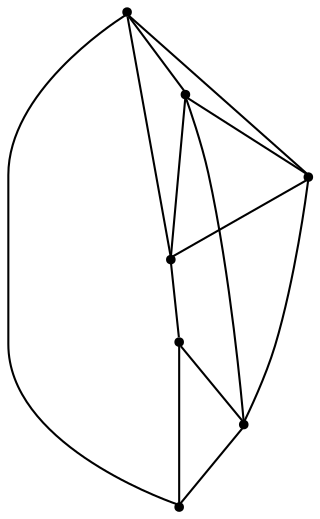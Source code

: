graph {
  node [shape=point,comment="{\"directed\":false,\"doi\":\"10.1007/978-3-662-45803-7_17\",\"figure\":\"2 (4)\"}"]

  v0 [pos="1136.5360107434528,1156.5856301203594"]
  v1 [pos="1057.565563452603,1191.6748062069792"]
  v2 [pos="1136.5360107434528,1016.2205290427416"]
  v3 [pos="1057.565563452603,981.1313529561219"]
  v4 [pos="978.5961500543106,1156.5856301203594"]
  v5 [pos="952.2687918524404,1086.4029523583515"]
  v6 [pos="978.5961500543106,1016.2205290427416"]

  v0 -- v1 [id="-1",pos="1136.5360107434528,1156.5856301203594 1116.9795554630173,1178.0193111478438 1088.8678658854503,1191.6747425953795 1057.565563452603,1191.6748062069792"]
  v0 -- v2 [id="-2",pos="1136.5360107434528,1156.5856301203594 1152.8092460469604,1137.746284790471 1162.8592333750935,1113.2486395595793 1162.8592333750935,1086.4029523583515 1162.8592333750935,1059.5573628837308 1152.809297226604,1035.059762739308 1136.5360107434528,1016.2205290427416"]
  v3 -- v2 [id="-3",pos="1057.565563452603,981.1313529561219 1088.867934250037,981.1310985097236 1116.979678259811,994.7866264693498 1136.5360107434528,1016.2205290427416"]
  v5 -- v0 [id="-4",pos="952.2687918524404,1086.4029523583515 1136.5360107434528,1156.5856301203594 1136.5360107434528,1156.5856301203594 1136.5360107434528,1156.5856301203594"]
  v4 -- v0 [id="-5",pos="978.5961500543106,1156.5856301203594 1136.5360107434528,1156.5856301203594 1136.5360107434528,1156.5856301203594 1136.5360107434528,1156.5856301203594"]
  v4 -- v3 [id="-6",pos="978.5961500543106,1156.5856301203594 1057.565563452603,981.1313529561219 1057.565563452603,981.1313529561219 1057.565563452603,981.1313529561219"]
  v6 -- v2 [id="-7",pos="978.5961500543106,1016.2205290427416 1136.5360107434528,1016.2205290427416 1136.5360107434528,1016.2205290427416 1136.5360107434528,1016.2205290427416"]
  v1 -- v5 [id="-8",pos="1057.565563452603,1191.6748062069792 952.2687918524404,1086.4029523583515 952.2687918524404,1086.4029523583515 952.2687918524404,1086.4029523583515"]
  v3 -- v1 [id="-9",pos="1057.565563452603,981.1313529561219 1057.565563452603,1191.6748062069792 1057.565563452603,1191.6748062069792 1057.565563452603,1191.6748062069792"]
  v4 -- v5 [id="-10",pos="978.5961500543106,1156.5856301203594 962.3232334362167,1137.746413373145 952.2740885635421,1113.2487100130993 952.2687918524404,1086.4029523583515"]
  v5 -- v6 [id="-11",pos="952.2687918524404,1086.4029523583515 952.274088563542,1059.5572924323633 962.3231822594439,1035.059634160331 978.5961500543106,1016.2205290427416"]
  v6 -- v3 [id="-12",pos="978.5961500543106,1016.2205290427416 998.1516829502774,994.7865649912737 1026.2631978003967,981.1310985097239 1057.565563452603,981.1313529561219"]
  v1 -- v4 [id="-13",pos="1057.565563452603,1191.6748062069792 1026.263266171996,1191.6747425953797 998.1518057500748,1178.019372627431 978.5961500543106,1156.5856301203594"]
}
